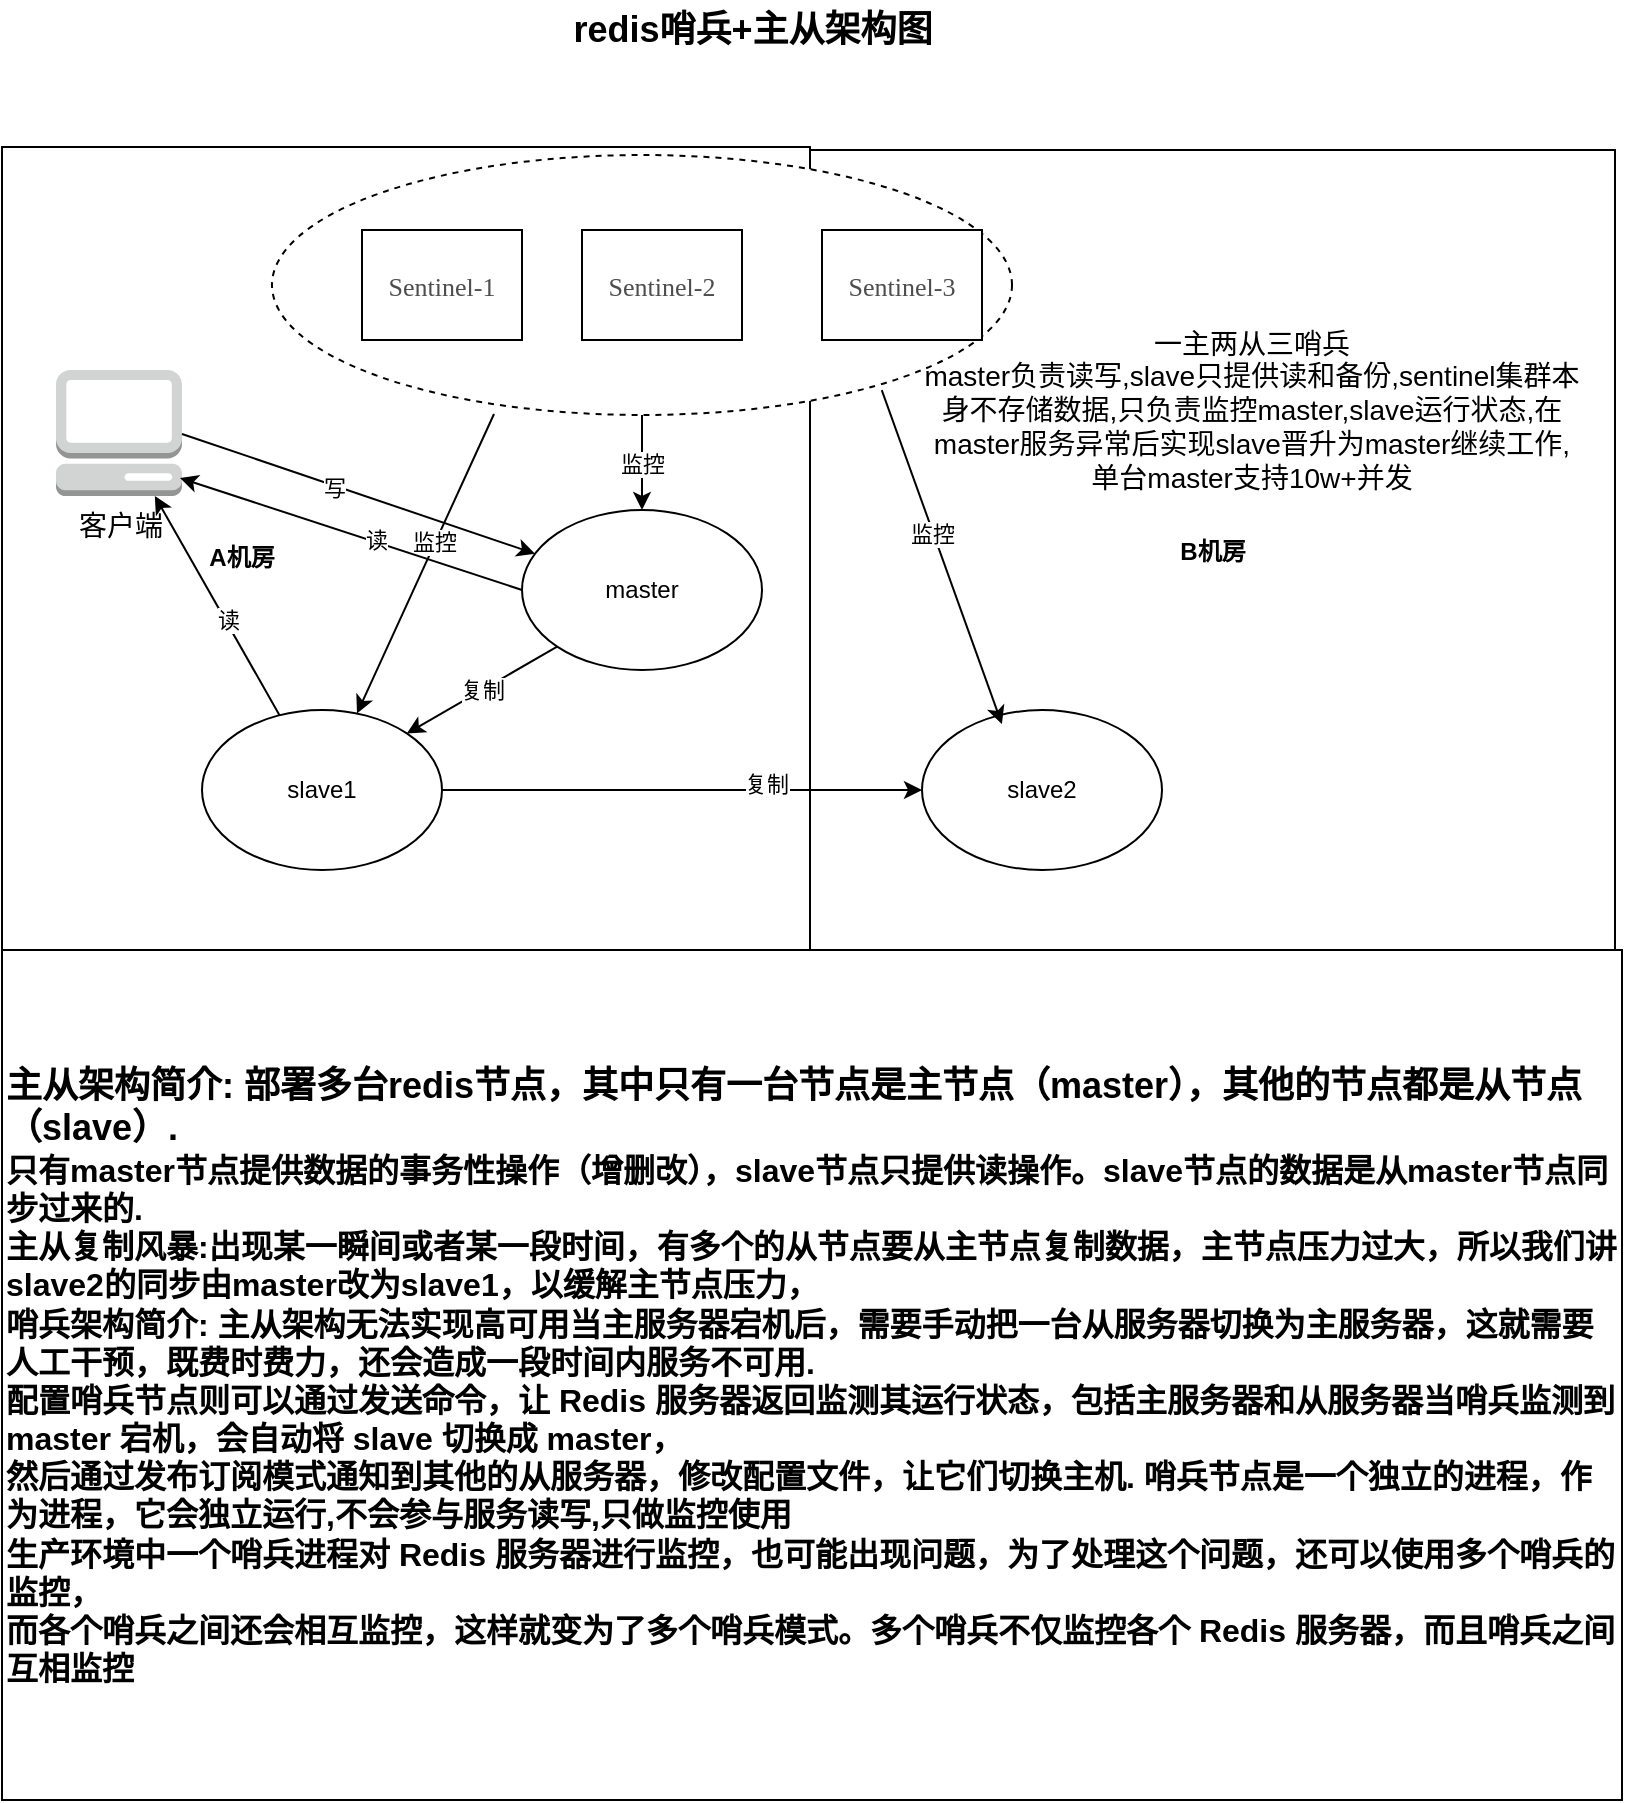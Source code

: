 <mxfile version="20.7.4" type="github">
  <diagram id="aYU08qvSdbatKfGh7LU7" name="第 1 页">
    <mxGraphModel dx="1434" dy="763" grid="1" gridSize="10" guides="1" tooltips="1" connect="1" arrows="1" fold="1" page="1" pageScale="1" pageWidth="827" pageHeight="1169" math="0" shadow="0">
      <root>
        <mxCell id="0" />
        <mxCell id="1" parent="0" />
        <mxCell id="AAbSFF_3w6VQspWgnhy2-1" value="" style="whiteSpace=wrap;html=1;aspect=fixed;" parent="1" vertex="1">
          <mxGeometry x="10" y="98.5" width="404" height="404" as="geometry" />
        </mxCell>
        <mxCell id="AAbSFF_3w6VQspWgnhy2-3" value="&lt;b style=&quot;border-color: var(--border-color);&quot;&gt;B机房&lt;/b&gt;" style="whiteSpace=wrap;html=1;aspect=fixed;" parent="1" vertex="1">
          <mxGeometry x="414" y="100" width="402.5" height="402.5" as="geometry" />
        </mxCell>
        <mxCell id="AAbSFF_3w6VQspWgnhy2-4" value="" style="rounded=0;whiteSpace=wrap;html=1;" parent="1" vertex="1">
          <mxGeometry x="250" y="160" width="60" height="35" as="geometry" />
        </mxCell>
        <mxCell id="AAbSFF_3w6VQspWgnhy2-12" value="监控" style="edgeStyle=orthogonalEdgeStyle;rounded=0;orthogonalLoop=1;jettySize=auto;html=1;" parent="1" source="AAbSFF_3w6VQspWgnhy2-5" target="AAbSFF_3w6VQspWgnhy2-9" edge="1">
          <mxGeometry relative="1" as="geometry">
            <Array as="points">
              <mxPoint x="330" y="250" />
              <mxPoint x="330" y="250" />
            </Array>
          </mxGeometry>
        </mxCell>
        <mxCell id="AAbSFF_3w6VQspWgnhy2-5" value="Attribute" style="ellipse;whiteSpace=wrap;html=1;align=center;dashed=1;" parent="1" vertex="1">
          <mxGeometry x="145" y="102.5" width="370" height="130" as="geometry" />
        </mxCell>
        <mxCell id="AAbSFF_3w6VQspWgnhy2-6" value="&lt;span style=&quot;color: rgb(77, 77, 77); font-family: 微软雅黑; font-size: 13px; background-color: rgba(255, 255, 255, 0.01);&quot;&gt;Sentinel-1&lt;/span&gt;" style="rounded=0;whiteSpace=wrap;html=1;" parent="1" vertex="1">
          <mxGeometry x="190" y="140" width="80" height="55" as="geometry" />
        </mxCell>
        <mxCell id="AAbSFF_3w6VQspWgnhy2-7" value="&lt;span style=&quot;color: rgb(77, 77, 77); font-family: 微软雅黑; font-size: 13px; background-color: rgba(255, 255, 255, 0.01);&quot;&gt;Sentinel-2&lt;/span&gt;" style="rounded=0;whiteSpace=wrap;html=1;" parent="1" vertex="1">
          <mxGeometry x="300" y="140" width="80" height="55" as="geometry" />
        </mxCell>
        <mxCell id="AAbSFF_3w6VQspWgnhy2-8" value="&lt;span style=&quot;color: rgb(77, 77, 77); font-family: 微软雅黑; font-size: 13px; background-color: rgba(255, 255, 255, 0.01);&quot;&gt;Sentinel-3&lt;/span&gt;" style="rounded=0;whiteSpace=wrap;html=1;" parent="1" vertex="1">
          <mxGeometry x="420" y="140" width="80" height="55" as="geometry" />
        </mxCell>
        <mxCell id="AAbSFF_3w6VQspWgnhy2-9" value="master" style="ellipse;whiteSpace=wrap;html=1;" parent="1" vertex="1">
          <mxGeometry x="270" y="280" width="120" height="80" as="geometry" />
        </mxCell>
        <mxCell id="AAbSFF_3w6VQspWgnhy2-10" value="slave1" style="ellipse;whiteSpace=wrap;html=1;" parent="1" vertex="1">
          <mxGeometry x="110" y="380" width="120" height="80" as="geometry" />
        </mxCell>
        <mxCell id="AAbSFF_3w6VQspWgnhy2-11" value="slave2" style="ellipse;whiteSpace=wrap;html=1;" parent="1" vertex="1">
          <mxGeometry x="470" y="380" width="120" height="80" as="geometry" />
        </mxCell>
        <mxCell id="AAbSFF_3w6VQspWgnhy2-17" value="复制" style="endArrow=classic;html=1;rounded=0;entryX=1;entryY=0;entryDx=0;entryDy=0;exitX=0;exitY=1;exitDx=0;exitDy=0;" parent="1" source="AAbSFF_3w6VQspWgnhy2-9" target="AAbSFF_3w6VQspWgnhy2-10" edge="1">
          <mxGeometry width="50" height="50" relative="1" as="geometry">
            <mxPoint x="280" y="390" as="sourcePoint" />
            <mxPoint x="330" y="340" as="targetPoint" />
          </mxGeometry>
        </mxCell>
        <mxCell id="AAbSFF_3w6VQspWgnhy2-19" value="" style="endArrow=classic;html=1;rounded=0;exitX=1;exitY=0.5;exitDx=0;exitDy=0;" parent="1" source="AAbSFF_3w6VQspWgnhy2-10" target="AAbSFF_3w6VQspWgnhy2-11" edge="1">
          <mxGeometry width="50" height="50" relative="1" as="geometry">
            <mxPoint x="390" y="360" as="sourcePoint" />
            <mxPoint x="440" y="310" as="targetPoint" />
            <Array as="points" />
          </mxGeometry>
        </mxCell>
        <mxCell id="AAbSFF_3w6VQspWgnhy2-20" value="复制" style="edgeLabel;html=1;align=center;verticalAlign=middle;resizable=0;points=[];" parent="AAbSFF_3w6VQspWgnhy2-19" vertex="1" connectable="0">
          <mxGeometry x="0.346" y="3" relative="1" as="geometry">
            <mxPoint as="offset" />
          </mxGeometry>
        </mxCell>
        <mxCell id="AAbSFF_3w6VQspWgnhy2-21" value="" style="endArrow=classic;html=1;rounded=0;exitX=0.3;exitY=0.996;exitDx=0;exitDy=0;exitPerimeter=0;" parent="1" source="AAbSFF_3w6VQspWgnhy2-5" target="AAbSFF_3w6VQspWgnhy2-10" edge="1">
          <mxGeometry width="50" height="50" relative="1" as="geometry">
            <mxPoint x="240" y="290" as="sourcePoint" />
            <mxPoint x="290" y="240" as="targetPoint" />
          </mxGeometry>
        </mxCell>
        <mxCell id="AAbSFF_3w6VQspWgnhy2-22" value="监控" style="edgeLabel;html=1;align=center;verticalAlign=middle;resizable=0;points=[];" parent="AAbSFF_3w6VQspWgnhy2-21" vertex="1" connectable="0">
          <mxGeometry x="-0.141" y="-1" relative="1" as="geometry">
            <mxPoint as="offset" />
          </mxGeometry>
        </mxCell>
        <mxCell id="AAbSFF_3w6VQspWgnhy2-23" value="" style="endArrow=classic;html=1;rounded=0;exitX=0.824;exitY=0.904;exitDx=0;exitDy=0;exitPerimeter=0;entryX=0.333;entryY=0.088;entryDx=0;entryDy=0;entryPerimeter=0;" parent="1" source="AAbSFF_3w6VQspWgnhy2-5" edge="1" target="AAbSFF_3w6VQspWgnhy2-11">
          <mxGeometry width="50" height="50" relative="1" as="geometry">
            <mxPoint x="568.5" y="232.5" as="sourcePoint" />
            <mxPoint x="500.002" y="382.26" as="targetPoint" />
          </mxGeometry>
        </mxCell>
        <mxCell id="AAbSFF_3w6VQspWgnhy2-24" value="监控" style="edgeLabel;html=1;align=center;verticalAlign=middle;resizable=0;points=[];" parent="AAbSFF_3w6VQspWgnhy2-23" vertex="1" connectable="0">
          <mxGeometry x="-0.141" y="-1" relative="1" as="geometry">
            <mxPoint as="offset" />
          </mxGeometry>
        </mxCell>
        <mxCell id="AAbSFF_3w6VQspWgnhy2-25" value="一主两从三哨兵" style="text;html=1;align=center;verticalAlign=middle;resizable=0;points=[];autosize=1;strokeColor=none;fillColor=none;" parent="1" vertex="1">
          <mxGeometry x="330" y="570" width="110" height="30" as="geometry" />
        </mxCell>
        <mxCell id="AAbSFF_3w6VQspWgnhy2-26" value="&lt;div&gt;&lt;b&gt;&lt;font style=&quot;font-size: 18px;&quot;&gt;主从架构简介: 部署多台redis节点，其中只有一台节点是主节点（master），其他的节点都是从节点（slave）.&lt;/font&gt;&lt;/b&gt;&lt;/div&gt;&lt;div&gt;&lt;b&gt;&lt;font size=&quot;3&quot;&gt;只有master节点提供数据的事务性操作（增删改），slave节点只提供读操作。slave节点的数据是从master节点同步过来的.&lt;/font&gt;&lt;/b&gt;&lt;/div&gt;&lt;div&gt;&lt;b&gt;&lt;font size=&quot;3&quot;&gt;主从复制风暴:出现某一瞬间或者某一段时间，有多个的从节点要从主节点复制数据，主节点压力过大，所以我们讲slave2的同步由master改为slave1，以缓解主节点压力，&lt;/font&gt;&lt;/b&gt;&lt;/div&gt;&lt;div&gt;&lt;b&gt;&lt;font size=&quot;3&quot;&gt;哨兵架构简介: 主从架构无法实现高可用当主服务器宕机后，需要手动把一台从服务器切换为主服务器，这就需要人工干预，既费时费力，还会造成一段时间内服务不可用.&lt;/font&gt;&lt;/b&gt;&lt;/div&gt;&lt;div&gt;&lt;b&gt;&lt;font size=&quot;3&quot;&gt;配置哨兵节点则可以通过发送命令，让 Redis 服务器返回监测其运行状态，包括主服务器和从服务器当哨兵监测到 master 宕机，会自动将 slave 切换成 master，&lt;/font&gt;&lt;/b&gt;&lt;/div&gt;&lt;div&gt;&lt;b&gt;&lt;font size=&quot;3&quot;&gt;然后通过发布订阅模式通知到其他的从服务器，修改配置文件，让它们切换主机. 哨兵节点是一个独立的进程，作为进程，它会独立运行,不会参与服务读写,只做监控使用&lt;/font&gt;&lt;/b&gt;&lt;/div&gt;&lt;div&gt;&lt;b&gt;&lt;font size=&quot;3&quot;&gt;生产环境中一个哨兵进程对 Redis 服务器进行监控，也可能出现问题，为了处理这个问题，还可以使用多个哨兵的监控，&lt;/font&gt;&lt;/b&gt;&lt;/div&gt;&lt;div&gt;&lt;b&gt;&lt;font size=&quot;3&quot;&gt;而各个哨兵之间还会相互监控，这样就变为了多个哨兵模式。多个哨兵不仅监控各个 Redis 服务器，而且哨兵之间互相监控&lt;/font&gt;&lt;/b&gt;&lt;/div&gt;" style="rounded=0;whiteSpace=wrap;html=1;align=left;" parent="1" vertex="1">
          <mxGeometry x="10" y="500" width="810" height="425" as="geometry" />
        </mxCell>
        <mxCell id="9hXP-JQpE5FFyOFFZCri-1" value="&lt;font style=&quot;font-size: 18px;&quot;&gt;&lt;b&gt;redis哨兵+主从架构图&lt;/b&gt;&lt;/font&gt;" style="text;html=1;align=center;verticalAlign=middle;resizable=0;points=[];autosize=1;strokeColor=none;fillColor=none;" vertex="1" parent="1">
          <mxGeometry x="285" y="25" width="200" height="30" as="geometry" />
        </mxCell>
        <mxCell id="9hXP-JQpE5FFyOFFZCri-2" value="&lt;span style=&quot;text-align: left;&quot;&gt;一主两从三哨兵&lt;/span&gt;&lt;br style=&quot;border-color: var(--border-color); text-align: left;&quot;&gt;&lt;span style=&quot;text-align: left;&quot;&gt;master负责读写,slave只提供读和备份,sentinel集群本身不存储数据,只负责监控master,slave运行状态,在master服务异常后实现slave晋升为master继续工作,单台master支持10w+并发&lt;/span&gt;" style="text;html=1;strokeColor=none;fillColor=none;align=center;verticalAlign=middle;whiteSpace=wrap;rounded=0;fontSize=14;fontColor=#000000;" vertex="1" parent="1">
          <mxGeometry x="470" y="200" width="330" height="60" as="geometry" />
        </mxCell>
        <mxCell id="9hXP-JQpE5FFyOFFZCri-9" value="&lt;b style=&quot;border-color: var(--border-color); font-size: 12px;&quot;&gt;A机房&lt;/b&gt;" style="text;html=1;strokeColor=none;fillColor=none;align=center;verticalAlign=middle;whiteSpace=wrap;rounded=0;fontSize=14;fontColor=#000000;" vertex="1" parent="1">
          <mxGeometry x="100" y="288" width="60" height="30" as="geometry" />
        </mxCell>
        <mxCell id="9hXP-JQpE5FFyOFFZCri-10" value="客户端" style="outlineConnect=0;dashed=0;verticalLabelPosition=bottom;verticalAlign=top;align=center;html=1;shape=mxgraph.aws3.management_console;fillColor=#D2D3D3;gradientColor=none;fontSize=14;fontColor=#000000;" vertex="1" parent="1">
          <mxGeometry x="37" y="210" width="63" height="63" as="geometry" />
        </mxCell>
        <mxCell id="9hXP-JQpE5FFyOFFZCri-16" value="" style="endArrow=classic;html=1;rounded=0;exitX=0.3;exitY=0.996;exitDx=0;exitDy=0;exitPerimeter=0;" edge="1" parent="1" target="AAbSFF_3w6VQspWgnhy2-9">
          <mxGeometry width="50" height="50" relative="1" as="geometry">
            <mxPoint x="100" y="241.98" as="sourcePoint" />
            <mxPoint x="31.502" y="391.74" as="targetPoint" />
          </mxGeometry>
        </mxCell>
        <mxCell id="9hXP-JQpE5FFyOFFZCri-17" value="写" style="edgeLabel;html=1;align=center;verticalAlign=middle;resizable=0;points=[];" vertex="1" connectable="0" parent="9hXP-JQpE5FFyOFFZCri-16">
          <mxGeometry x="-0.141" y="-1" relative="1" as="geometry">
            <mxPoint as="offset" />
          </mxGeometry>
        </mxCell>
        <mxCell id="9hXP-JQpE5FFyOFFZCri-18" value="" style="endArrow=classic;html=1;rounded=0;exitX=0.3;exitY=0.996;exitDx=0;exitDy=0;exitPerimeter=0;entryX=0.984;entryY=0.857;entryDx=0;entryDy=0;entryPerimeter=0;" edge="1" parent="1" target="9hXP-JQpE5FFyOFFZCri-10">
          <mxGeometry width="50" height="50" relative="1" as="geometry">
            <mxPoint x="270" y="320" as="sourcePoint" />
            <mxPoint x="110" y="270" as="targetPoint" />
          </mxGeometry>
        </mxCell>
        <mxCell id="9hXP-JQpE5FFyOFFZCri-19" value="读" style="edgeLabel;html=1;align=center;verticalAlign=middle;resizable=0;points=[];" vertex="1" connectable="0" parent="9hXP-JQpE5FFyOFFZCri-18">
          <mxGeometry x="-0.141" y="-1" relative="1" as="geometry">
            <mxPoint as="offset" />
          </mxGeometry>
        </mxCell>
        <mxCell id="9hXP-JQpE5FFyOFFZCri-22" value="" style="endArrow=classic;html=1;rounded=0;" edge="1" parent="1" source="AAbSFF_3w6VQspWgnhy2-10" target="9hXP-JQpE5FFyOFFZCri-10">
          <mxGeometry width="50" height="50" relative="1" as="geometry">
            <mxPoint x="230" y="436.01" as="sourcePoint" />
            <mxPoint x="350" y="451.5" as="targetPoint" />
          </mxGeometry>
        </mxCell>
        <mxCell id="9hXP-JQpE5FFyOFFZCri-23" value="读" style="edgeLabel;html=1;align=center;verticalAlign=middle;resizable=0;points=[];" vertex="1" connectable="0" parent="9hXP-JQpE5FFyOFFZCri-22">
          <mxGeometry x="-0.141" y="-1" relative="1" as="geometry">
            <mxPoint as="offset" />
          </mxGeometry>
        </mxCell>
      </root>
    </mxGraphModel>
  </diagram>
</mxfile>
